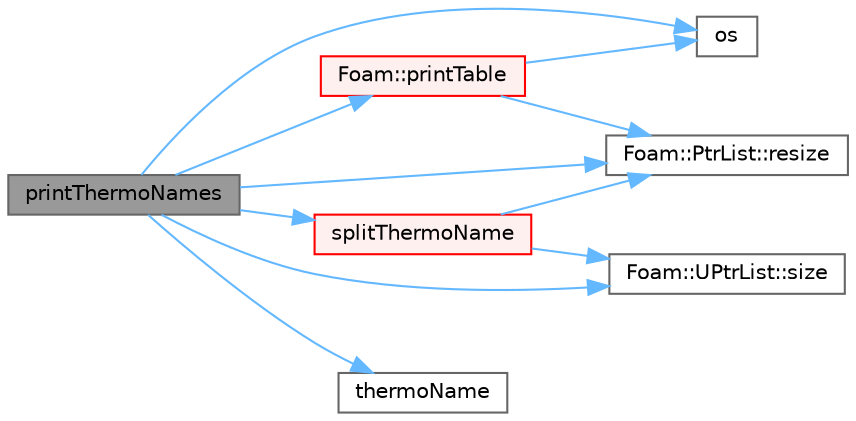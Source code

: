 digraph "printThermoNames"
{
 // LATEX_PDF_SIZE
  bgcolor="transparent";
  edge [fontname=Helvetica,fontsize=10,labelfontname=Helvetica,labelfontsize=10];
  node [fontname=Helvetica,fontsize=10,shape=box,height=0.2,width=0.4];
  rankdir="LR";
  Node1 [id="Node000001",label="printThermoNames",height=0.2,width=0.4,color="gray40", fillcolor="grey60", style="filled", fontcolor="black",tooltip=" "];
  Node1 -> Node2 [id="edge1_Node000001_Node000002",color="steelblue1",style="solid",tooltip=" "];
  Node2 [id="Node000002",label="os",height=0.2,width=0.4,color="grey40", fillcolor="white", style="filled",URL="$faMeshWriteEdgesOBJ_8H.html#abea05d50bd7259b44f2002c0382ba13e",tooltip=" "];
  Node1 -> Node3 [id="edge2_Node000001_Node000003",color="steelblue1",style="solid",tooltip=" "];
  Node3 [id="Node000003",label="Foam::printTable",height=0.2,width=0.4,color="red", fillcolor="#FFF0F0", style="filled",URL="$namespaceFoam.html#a8e8b2ebbd4af6e453d56f24493d12c9b",tooltip=" "];
  Node3 -> Node2 [id="edge3_Node000003_Node000002",color="steelblue1",style="solid",tooltip=" "];
  Node3 -> Node7 [id="edge4_Node000003_Node000007",color="steelblue1",style="solid",tooltip=" "];
  Node7 [id="Node000007",label="Foam::PtrList::resize",height=0.2,width=0.4,color="grey40", fillcolor="white", style="filled",URL="$classFoam_1_1PtrList.html#af4e0ad67cce84dd8126a19abedad9d56",tooltip=" "];
  Node1 -> Node7 [id="edge5_Node000001_Node000007",color="steelblue1",style="solid",tooltip=" "];
  Node1 -> Node8 [id="edge6_Node000001_Node000008",color="steelblue1",style="solid",tooltip=" "];
  Node8 [id="Node000008",label="Foam::UPtrList::size",height=0.2,width=0.4,color="grey40", fillcolor="white", style="filled",URL="$classFoam_1_1UPtrList.html#a95603446b248fe1ecf5dc59bcc2eaff0",tooltip=" "];
  Node1 -> Node9 [id="edge7_Node000001_Node000009",color="steelblue1",style="solid",tooltip=" "];
  Node9 [id="Node000009",label="splitThermoName",height=0.2,width=0.4,color="red", fillcolor="#FFF0F0", style="filled",URL="$classFoam_1_1basicThermo.html#ad601e154b32ab62205db160a2205bb4c",tooltip=" "];
  Node9 -> Node7 [id="edge8_Node000009_Node000007",color="steelblue1",style="solid",tooltip=" "];
  Node9 -> Node8 [id="edge9_Node000009_Node000008",color="steelblue1",style="solid",tooltip=" "];
  Node1 -> Node11 [id="edge10_Node000001_Node000011",color="steelblue1",style="solid",tooltip=" "];
  Node11 [id="Node000011",label="thermoName",height=0.2,width=0.4,color="grey40", fillcolor="white", style="filled",URL="$classFoam_1_1basicThermo.html#a0f0eaaa024865223280fdf33ef33bc92",tooltip=" "];
}
